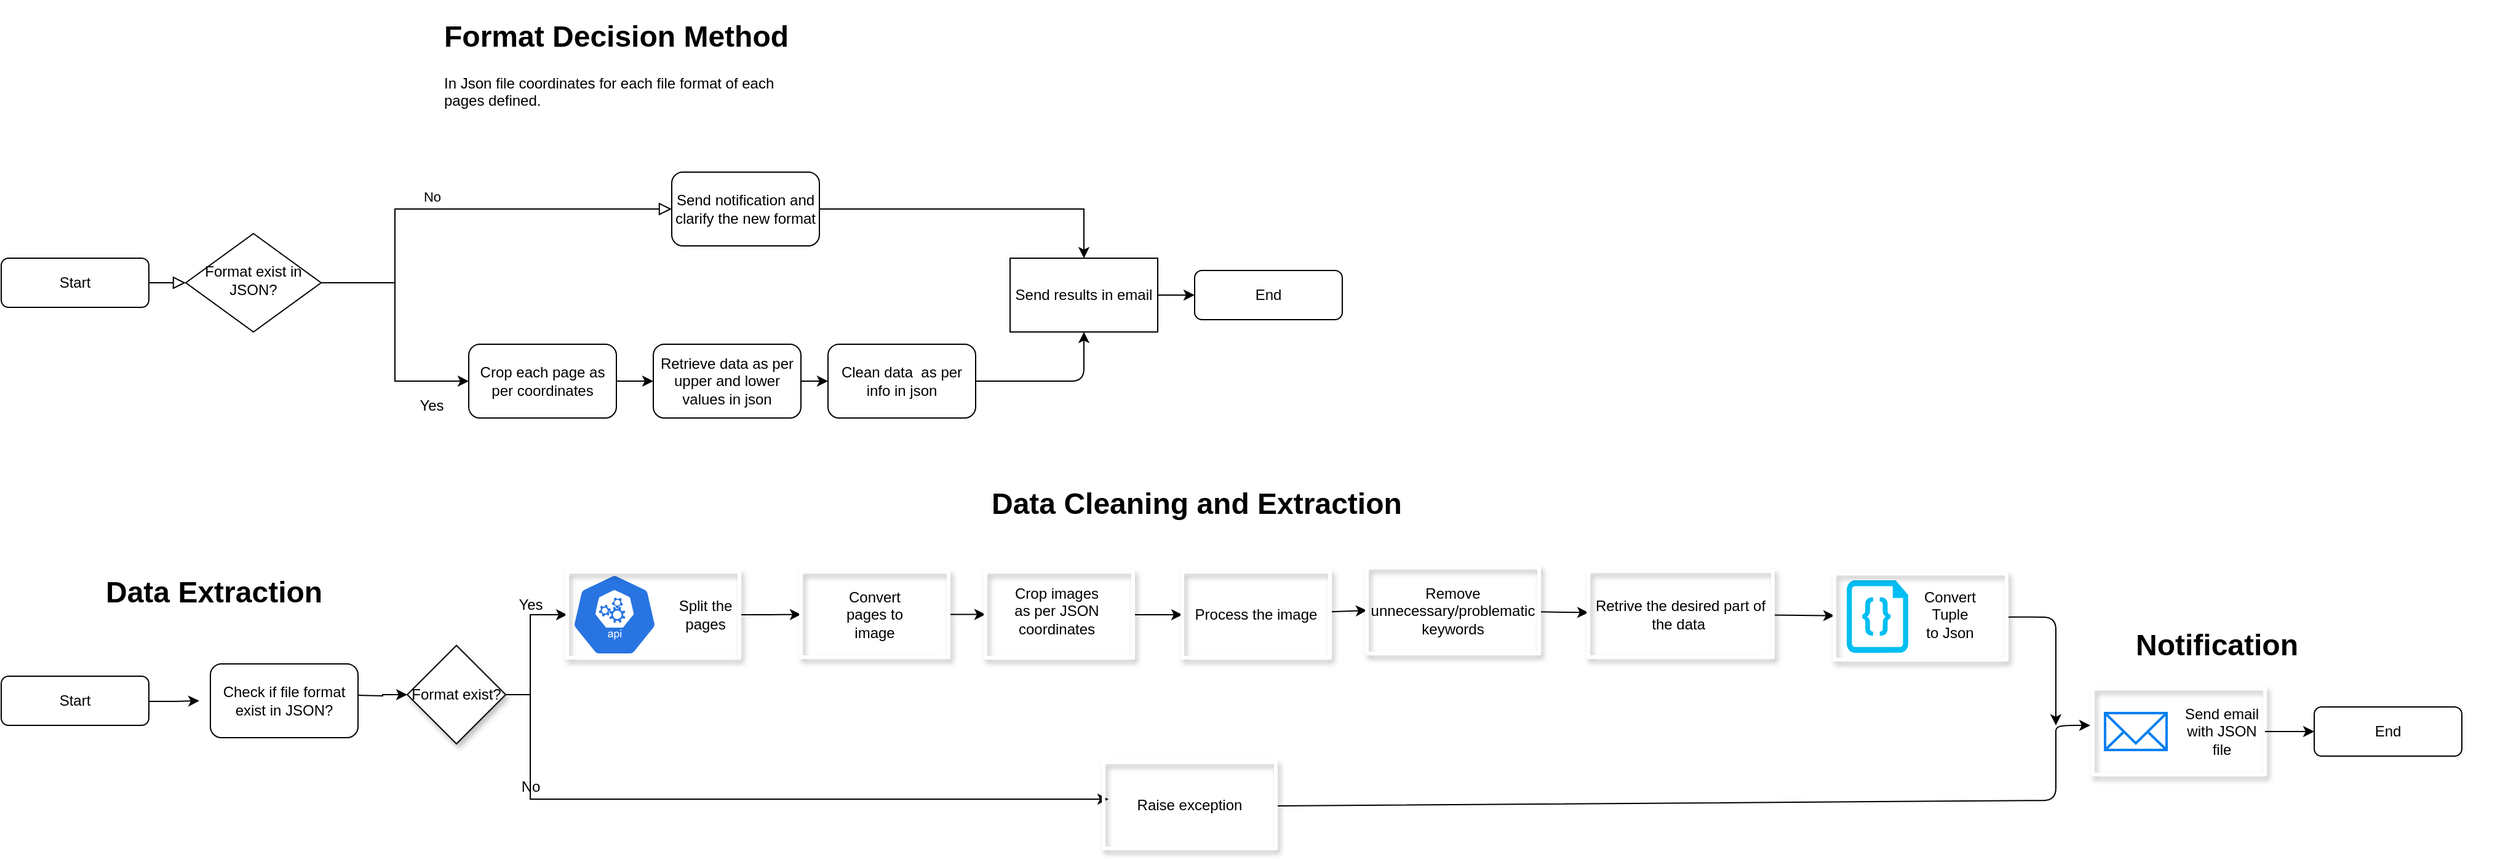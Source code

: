 <mxfile>
    <diagram id="sA7qb7JvAt0HfQN89gAP" name="Page-1">
        <mxGraphModel dx="2054" dy="1890" grid="1" gridSize="10" guides="1" tooltips="1" connect="1" arrows="1" fold="1" page="1" pageScale="1" pageWidth="850" pageHeight="1100" math="0" shadow="0">
            <root>
                <mxCell id="0"/>
                <mxCell id="1" parent="0"/>
                <mxCell id="3" value="" style="rounded=0;html=1;jettySize=auto;orthogonalLoop=1;fontSize=11;endArrow=block;endFill=0;endSize=8;strokeWidth=1;shadow=0;labelBackgroundColor=none;edgeStyle=orthogonalEdgeStyle;" edge="1" parent="1" source="4" target="7">
                    <mxGeometry relative="1" as="geometry"/>
                </mxCell>
                <mxCell id="4" value="Start" style="rounded=1;whiteSpace=wrap;html=1;fontSize=12;glass=0;strokeWidth=1;shadow=0;" vertex="1" parent="1">
                    <mxGeometry x="-230" y="40" width="120" height="40" as="geometry"/>
                </mxCell>
                <mxCell id="5" value="No" style="edgeStyle=orthogonalEdgeStyle;rounded=0;html=1;jettySize=auto;orthogonalLoop=1;fontSize=11;endArrow=block;endFill=0;endSize=8;strokeWidth=1;shadow=0;labelBackgroundColor=none;" edge="1" parent="1" source="7" target="9">
                    <mxGeometry x="-0.13" y="10" relative="1" as="geometry">
                        <mxPoint as="offset"/>
                        <Array as="points">
                            <mxPoint x="90" y="60"/>
                            <mxPoint x="90"/>
                        </Array>
                    </mxGeometry>
                </mxCell>
                <mxCell id="6" style="edgeStyle=orthogonalEdgeStyle;rounded=0;orthogonalLoop=1;jettySize=auto;html=1;entryX=0;entryY=0.5;entryDx=0;entryDy=0;" edge="1" parent="1" source="7" target="11">
                    <mxGeometry relative="1" as="geometry"/>
                </mxCell>
                <mxCell id="7" value="Format exist in JSON?" style="rhombus;whiteSpace=wrap;html=1;shadow=0;fontFamily=Helvetica;fontSize=12;align=center;strokeWidth=1;spacing=6;spacingTop=-4;" vertex="1" parent="1">
                    <mxGeometry x="-80" y="20" width="110" height="80" as="geometry"/>
                </mxCell>
                <mxCell id="8" style="edgeStyle=orthogonalEdgeStyle;rounded=0;orthogonalLoop=1;jettySize=auto;html=1;entryX=0.5;entryY=0;entryDx=0;entryDy=0;" edge="1" parent="1" source="9" target="13">
                    <mxGeometry relative="1" as="geometry">
                        <mxPoint x="480" y="10" as="targetPoint"/>
                    </mxGeometry>
                </mxCell>
                <mxCell id="9" value="Send notification and clarify the new format" style="rounded=1;whiteSpace=wrap;html=1;fontSize=12;glass=0;strokeWidth=1;shadow=0;" vertex="1" parent="1">
                    <mxGeometry x="315" y="-30" width="120" height="60" as="geometry"/>
                </mxCell>
                <mxCell id="94" style="edgeStyle=none;html=1;" edge="1" parent="1" source="11">
                    <mxGeometry relative="1" as="geometry">
                        <mxPoint x="300" y="140" as="targetPoint"/>
                    </mxGeometry>
                </mxCell>
                <mxCell id="11" value="Crop each page as per coordinates" style="rounded=1;whiteSpace=wrap;html=1;fontSize=12;glass=0;strokeWidth=1;shadow=0;" vertex="1" parent="1">
                    <mxGeometry x="150" y="110" width="120" height="60" as="geometry"/>
                </mxCell>
                <mxCell id="12" value="" style="edgeStyle=orthogonalEdgeStyle;rounded=0;orthogonalLoop=1;jettySize=auto;html=1;" edge="1" parent="1" source="13" target="14">
                    <mxGeometry relative="1" as="geometry"/>
                </mxCell>
                <mxCell id="13" value="Send results in email" style="rounded=0;whiteSpace=wrap;html=1;" vertex="1" parent="1">
                    <mxGeometry x="590" y="40" width="120" height="60" as="geometry"/>
                </mxCell>
                <mxCell id="14" value="End" style="rounded=1;whiteSpace=wrap;html=1;fontSize=12;glass=0;strokeWidth=1;shadow=0;" vertex="1" parent="1">
                    <mxGeometry x="740" y="50" width="120" height="40" as="geometry"/>
                </mxCell>
                <mxCell id="15" value="Yes" style="text;html=1;strokeColor=none;fillColor=none;align=center;verticalAlign=middle;whiteSpace=wrap;rounded=0;" vertex="1" parent="1">
                    <mxGeometry x="100" y="150" width="40" height="20" as="geometry"/>
                </mxCell>
                <mxCell id="16" value="&lt;h1&gt;Format Decision Method&lt;/h1&gt;&lt;p&gt;In Json file coordinates for each file format of each pages defined.&lt;/p&gt;" style="text;html=1;strokeColor=none;fillColor=none;spacing=5;spacingTop=-20;whiteSpace=wrap;overflow=hidden;rounded=0;" vertex="1" parent="1">
                    <mxGeometry x="125" y="-160" width="300" height="90" as="geometry"/>
                </mxCell>
                <mxCell id="18" value="" style="html=1;dashed=0;whitespace=wrap;fillColor=#2875E2;strokeColor=#ffffff;points=[[0.005,0.63,0],[0.1,0.2,0],[0.9,0.2,0],[0.5,0,0],[0.995,0.63,0],[0.72,0.99,0],[0.5,1,0],[0.28,0.99,0]];shape=mxgraph.kubernetes.icon;prIcon=api" vertex="1" parent="1">
                    <mxGeometry x="233.5" y="296.5" width="70" height="67" as="geometry"/>
                </mxCell>
                <mxCell id="19" style="edgeStyle=orthogonalEdgeStyle;rounded=0;orthogonalLoop=1;jettySize=auto;html=1;entryX=0;entryY=0.5;entryDx=0;entryDy=0;" edge="1" parent="1" source="21" target="27">
                    <mxGeometry relative="1" as="geometry">
                        <Array as="points">
                            <mxPoint x="200" y="395"/>
                            <mxPoint x="200" y="330"/>
                        </Array>
                    </mxGeometry>
                </mxCell>
                <mxCell id="20" style="edgeStyle=orthogonalEdgeStyle;rounded=0;orthogonalLoop=1;jettySize=auto;html=1;startArrow=none;" edge="1" parent="1" source="100">
                    <mxGeometry relative="1" as="geometry">
                        <Array as="points">
                            <mxPoint x="200" y="395"/>
                            <mxPoint x="200" y="480"/>
                            <mxPoint x="666" y="480"/>
                        </Array>
                        <mxPoint x="670" y="480" as="targetPoint"/>
                    </mxGeometry>
                </mxCell>
                <mxCell id="21" value="Format exist?" style="rhombus;whiteSpace=wrap;html=1;shadow=1;" vertex="1" parent="1">
                    <mxGeometry x="100" y="355" width="80" height="80" as="geometry"/>
                </mxCell>
                <mxCell id="22" value="Split the pages" style="text;html=1;strokeColor=none;fillColor=none;align=center;verticalAlign=middle;whiteSpace=wrap;rounded=0;" vertex="1" parent="1">
                    <mxGeometry x="315" y="320" width="55" height="20" as="geometry"/>
                </mxCell>
                <mxCell id="24" value="" style="verticalLabelPosition=bottom;html=1;verticalAlign=top;align=center;strokeColor=none;fillColor=#00BEF2;shape=mxgraph.azure.code_file;pointerEvents=1;" vertex="1" parent="1">
                    <mxGeometry x="1270" y="302" width="50" height="59" as="geometry"/>
                </mxCell>
                <mxCell id="25" value="Crop images as per JSON coordinates" style="text;html=1;strokeColor=none;fillColor=none;align=center;verticalAlign=middle;whiteSpace=wrap;rounded=0;" vertex="1" parent="1">
                    <mxGeometry x="590" y="316.5" width="76" height="20" as="geometry"/>
                </mxCell>
                <mxCell id="26" style="edgeStyle=orthogonalEdgeStyle;rounded=0;orthogonalLoop=1;jettySize=auto;html=1;entryX=0;entryY=0.5;entryDx=0;entryDy=0;" edge="1" parent="1" source="27" target="29">
                    <mxGeometry relative="1" as="geometry"/>
                </mxCell>
                <mxCell id="27" value="" style="rounded=0;whiteSpace=wrap;html=1;fillColor=none;strokeWidth=3;shadow=1;glass=0;strokeColor=#FFFFFF;" vertex="1" parent="1">
                    <mxGeometry x="230" y="295" width="140" height="70" as="geometry"/>
                </mxCell>
                <mxCell id="28" style="edgeStyle=orthogonalEdgeStyle;rounded=0;orthogonalLoop=1;jettySize=auto;html=1;" edge="1" parent="1" source="29">
                    <mxGeometry relative="1" as="geometry">
                        <mxPoint x="570" y="329.75" as="targetPoint"/>
                    </mxGeometry>
                </mxCell>
                <mxCell id="29" value="" style="rounded=0;whiteSpace=wrap;html=1;fillColor=none;strokeWidth=3;shadow=1;glass=0;strokeColor=#FFFFFF;" vertex="1" parent="1">
                    <mxGeometry x="420" y="295" width="120" height="69.5" as="geometry"/>
                </mxCell>
                <mxCell id="30" value="Convert pages to image" style="text;html=1;strokeColor=none;fillColor=none;align=center;verticalAlign=middle;whiteSpace=wrap;rounded=0;" vertex="1" parent="1">
                    <mxGeometry x="442" y="312" width="76" height="36" as="geometry"/>
                </mxCell>
                <mxCell id="84" style="edgeStyle=none;html=1;entryX=0;entryY=0.5;entryDx=0;entryDy=0;" edge="1" parent="1" source="32" target="72">
                    <mxGeometry relative="1" as="geometry"/>
                </mxCell>
                <mxCell id="32" value="" style="rounded=0;whiteSpace=wrap;html=1;fillColor=none;strokeWidth=3;shadow=1;glass=0;strokeColor=#FFFFFF;" vertex="1" parent="1">
                    <mxGeometry x="570" y="295" width="120" height="70" as="geometry"/>
                </mxCell>
                <mxCell id="45" value="" style="rounded=0;whiteSpace=wrap;html=1;fillColor=none;strokeWidth=3;shadow=1;glass=0;strokeColor=#FFFFFF;" vertex="1" parent="1">
                    <mxGeometry x="1470" y="390" width="140" height="70" as="geometry"/>
                </mxCell>
                <mxCell id="50" value="" style="html=1;verticalLabelPosition=bottom;align=center;labelBackgroundColor=#ffffff;verticalAlign=top;strokeWidth=2;strokeColor=#0080F0;shadow=0;dashed=0;shape=mxgraph.ios7.icons.mail;rounded=0;glass=0;fillColor=none;gradientColor=none;" vertex="1" parent="1">
                    <mxGeometry x="1480" y="410" width="50" height="30" as="geometry"/>
                </mxCell>
                <mxCell id="90" value="" style="edgeStyle=none;html=1;" edge="1" parent="1" source="51" target="89">
                    <mxGeometry relative="1" as="geometry"/>
                </mxCell>
                <mxCell id="51" value="Send email with JSON file" style="text;html=1;strokeColor=none;fillColor=none;align=center;verticalAlign=middle;whiteSpace=wrap;rounded=0;shadow=1;glass=0;" vertex="1" parent="1">
                    <mxGeometry x="1540" y="415" width="70" height="20" as="geometry"/>
                </mxCell>
                <mxCell id="83" style="edgeStyle=none;html=1;" edge="1" parent="1">
                    <mxGeometry relative="1" as="geometry">
                        <mxPoint x="1468" y="420" as="targetPoint"/>
                        <mxPoint x="806" y="485.503" as="sourcePoint"/>
                        <Array as="points">
                            <mxPoint x="1440" y="481"/>
                            <mxPoint x="1440" y="436"/>
                            <mxPoint x="1440" y="421"/>
                            <mxPoint x="1450" y="420"/>
                        </Array>
                    </mxGeometry>
                </mxCell>
                <mxCell id="53" value="Raise exception" style="rounded=0;whiteSpace=wrap;html=1;fillColor=none;strokeWidth=3;shadow=1;glass=0;strokeColor=#FFFFFF;" vertex="1" parent="1">
                    <mxGeometry x="666" y="450" width="140" height="70" as="geometry"/>
                </mxCell>
                <mxCell id="54" value="" style="edgeStyle=orthogonalEdgeStyle;rounded=0;orthogonalLoop=1;jettySize=auto;html=1;" edge="1" parent="1" target="21">
                    <mxGeometry relative="1" as="geometry">
                        <mxPoint x="59" y="395.5" as="sourcePoint"/>
                    </mxGeometry>
                </mxCell>
                <mxCell id="60" value="&lt;h1&gt;Data Extraction&lt;/h1&gt;&lt;p&gt;&lt;br&gt;&lt;/p&gt;" style="text;html=1;strokeColor=none;fillColor=none;spacing=5;spacingTop=-20;whiteSpace=wrap;overflow=hidden;rounded=0;" vertex="1" parent="1">
                    <mxGeometry x="-150" y="291.5" width="300" height="45" as="geometry"/>
                </mxCell>
                <mxCell id="61" value="&lt;h1&gt;Data Cleaning and Extraction&lt;/h1&gt;&lt;p&gt;&lt;br&gt;&lt;/p&gt;" style="text;html=1;strokeColor=none;fillColor=none;spacing=5;spacingTop=-20;whiteSpace=wrap;overflow=hidden;rounded=0;" vertex="1" parent="1">
                    <mxGeometry x="570" y="220" width="380" height="45" as="geometry"/>
                </mxCell>
                <mxCell id="62" value="&lt;h1&gt;Notification&lt;/h1&gt;" style="text;html=1;strokeColor=none;fillColor=none;spacing=5;spacingTop=-20;whiteSpace=wrap;overflow=hidden;rounded=0;" vertex="1" parent="1">
                    <mxGeometry x="1500" y="335" width="300" height="45" as="geometry"/>
                </mxCell>
                <mxCell id="63" value="Start" style="rounded=1;whiteSpace=wrap;html=1;fontSize=12;glass=0;strokeWidth=1;shadow=0;" vertex="1" parent="1">
                    <mxGeometry x="-230" y="380" width="120" height="40" as="geometry"/>
                </mxCell>
                <mxCell id="64" value="Check if file format exist in JSON?" style="rounded=1;whiteSpace=wrap;html=1;fontSize=12;glass=0;strokeWidth=1;shadow=0;" vertex="1" parent="1">
                    <mxGeometry x="-60" y="370" width="120" height="60" as="geometry"/>
                </mxCell>
                <mxCell id="65" value="" style="edgeStyle=orthogonalEdgeStyle;rounded=0;orthogonalLoop=1;jettySize=auto;html=1;" edge="1" parent="1">
                    <mxGeometry relative="1" as="geometry">
                        <mxPoint x="-110" y="400.5" as="sourcePoint"/>
                        <mxPoint x="-69" y="400" as="targetPoint"/>
                        <Array as="points">
                            <mxPoint x="-89" y="400"/>
                        </Array>
                    </mxGeometry>
                </mxCell>
                <mxCell id="85" style="edgeStyle=none;html=1;entryX=0;entryY=0.5;entryDx=0;entryDy=0;" edge="1" parent="1" source="72" target="73">
                    <mxGeometry relative="1" as="geometry"/>
                </mxCell>
                <mxCell id="72" value="Process the image" style="rounded=0;whiteSpace=wrap;html=1;fillColor=none;strokeWidth=3;shadow=1;glass=0;strokeColor=#FFFFFF;" vertex="1" parent="1">
                    <mxGeometry x="730" y="295" width="120" height="70" as="geometry"/>
                </mxCell>
                <mxCell id="86" value="" style="edgeStyle=none;html=1;" edge="1" parent="1" source="73" target="74">
                    <mxGeometry relative="1" as="geometry"/>
                </mxCell>
                <mxCell id="73" value="Remove unnecessary/problematic keywords" style="rounded=0;whiteSpace=wrap;html=1;fillColor=none;strokeWidth=3;shadow=1;glass=0;strokeColor=#FFFFFF;" vertex="1" parent="1">
                    <mxGeometry x="880" y="291.5" width="140" height="70" as="geometry"/>
                </mxCell>
                <mxCell id="87" value="" style="edgeStyle=none;html=1;" edge="1" parent="1" source="74" target="75">
                    <mxGeometry relative="1" as="geometry"/>
                </mxCell>
                <mxCell id="74" value="Retrive the desired part of the data&amp;nbsp;" style="rounded=0;whiteSpace=wrap;html=1;fillColor=none;strokeWidth=3;shadow=1;glass=0;strokeColor=#FFFFFF;" vertex="1" parent="1">
                    <mxGeometry x="1060" y="294.5" width="150" height="70" as="geometry"/>
                </mxCell>
                <mxCell id="88" style="edgeStyle=none;html=1;" edge="1" parent="1" source="75">
                    <mxGeometry relative="1" as="geometry">
                        <mxPoint x="1440" y="420" as="targetPoint"/>
                        <Array as="points">
                            <mxPoint x="1440" y="332"/>
                        </Array>
                    </mxGeometry>
                </mxCell>
                <mxCell id="75" value="" style="rounded=0;whiteSpace=wrap;html=1;fillColor=none;strokeWidth=3;shadow=1;glass=0;strokeColor=#FFFFFF;" vertex="1" parent="1">
                    <mxGeometry x="1260" y="296.5" width="140" height="70" as="geometry"/>
                </mxCell>
                <mxCell id="76" value="Convert Tuple to Json" style="text;html=1;strokeColor=none;fillColor=none;align=center;verticalAlign=middle;whiteSpace=wrap;rounded=0;shadow=1;glass=0;" vertex="1" parent="1">
                    <mxGeometry x="1334" y="320" width="40" height="20" as="geometry"/>
                </mxCell>
                <mxCell id="89" value="End" style="rounded=1;whiteSpace=wrap;html=1;fontSize=12;glass=0;strokeWidth=1;shadow=0;" vertex="1" parent="1">
                    <mxGeometry x="1650" y="405" width="120" height="40" as="geometry"/>
                </mxCell>
                <mxCell id="95" style="edgeStyle=none;html=1;exitX=1;exitY=0.5;exitDx=0;exitDy=0;entryX=0;entryY=0.5;entryDx=0;entryDy=0;" edge="1" parent="1" source="92" target="93">
                    <mxGeometry relative="1" as="geometry"/>
                </mxCell>
                <mxCell id="92" value="Retrieve data as per upper and lower values in json" style="rounded=1;whiteSpace=wrap;html=1;fontSize=12;glass=0;strokeWidth=1;shadow=0;" vertex="1" parent="1">
                    <mxGeometry x="300" y="110" width="120" height="60" as="geometry"/>
                </mxCell>
                <mxCell id="97" style="edgeStyle=none;html=1;entryX=0.5;entryY=1;entryDx=0;entryDy=0;" edge="1" parent="1" source="93" target="13">
                    <mxGeometry relative="1" as="geometry">
                        <Array as="points">
                            <mxPoint x="600" y="140"/>
                            <mxPoint x="650" y="140"/>
                        </Array>
                    </mxGeometry>
                </mxCell>
                <mxCell id="93" value="Clean data&amp;nbsp; as per info in json" style="rounded=1;whiteSpace=wrap;html=1;fontSize=12;glass=0;strokeWidth=1;shadow=0;" vertex="1" parent="1">
                    <mxGeometry x="442" y="110" width="120" height="60" as="geometry"/>
                </mxCell>
                <mxCell id="99" value="Yes" style="text;html=1;align=center;verticalAlign=middle;resizable=0;points=[];autosize=1;strokeColor=none;fillColor=none;" vertex="1" parent="1">
                    <mxGeometry x="180" y="312" width="40" height="20" as="geometry"/>
                </mxCell>
                <mxCell id="100" value="No" style="text;html=1;align=center;verticalAlign=middle;resizable=0;points=[];autosize=1;strokeColor=none;fillColor=none;" vertex="1" parent="1">
                    <mxGeometry x="185" y="460" width="30" height="20" as="geometry"/>
                </mxCell>
                <mxCell id="101" value="" style="edgeStyle=orthogonalEdgeStyle;rounded=0;orthogonalLoop=1;jettySize=auto;html=1;endArrow=none;" edge="1" parent="1" source="21" target="100">
                    <mxGeometry relative="1" as="geometry">
                        <Array as="points"/>
                        <mxPoint x="180" y="395" as="sourcePoint"/>
                        <mxPoint x="670" y="480" as="targetPoint"/>
                    </mxGeometry>
                </mxCell>
            </root>
        </mxGraphModel>
    </diagram>
</mxfile>
